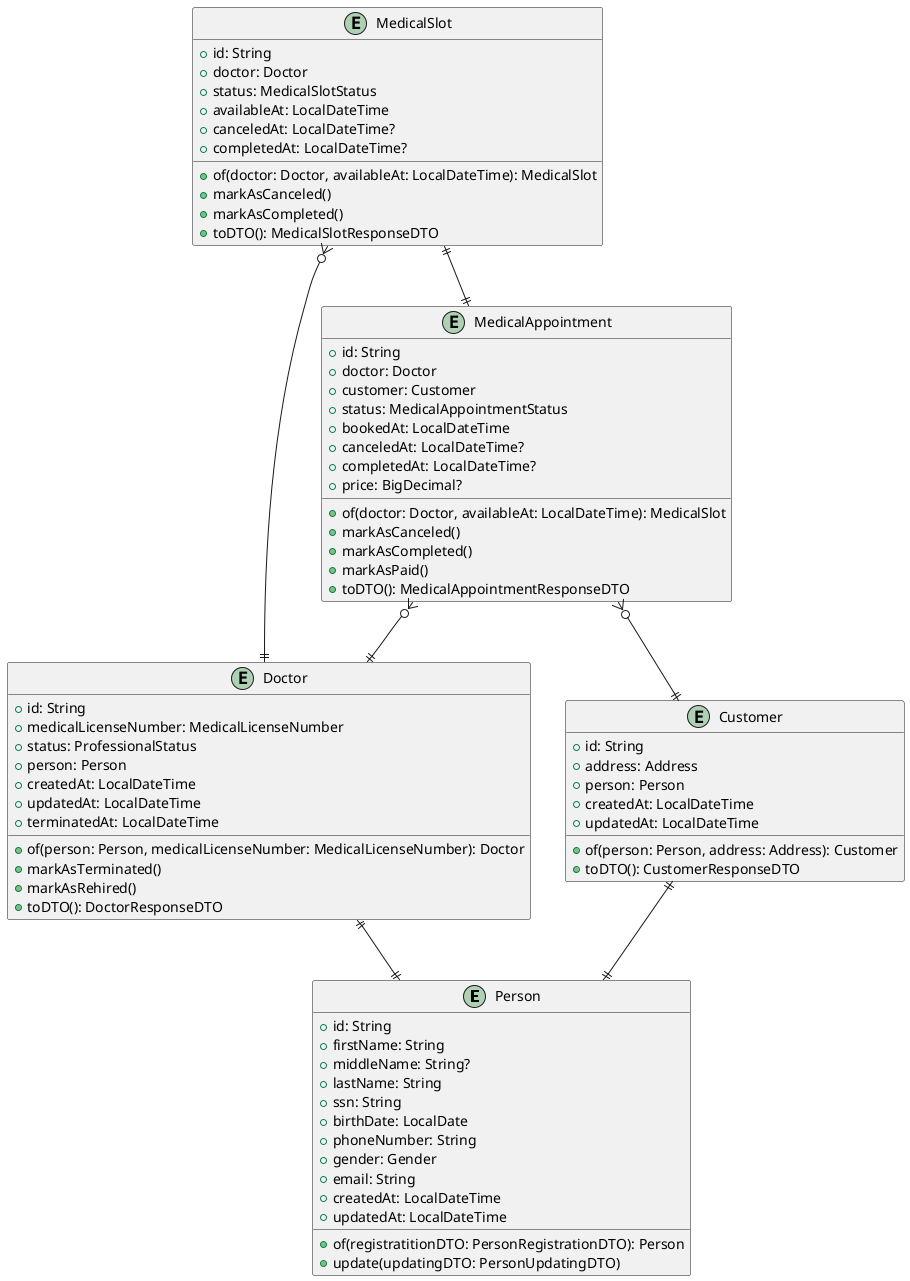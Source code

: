@startuml

entity "Person" {
 +id: String
 +firstName: String
 +middleName: String?
 +lastName: String
 +ssn: String
 +birthDate: LocalDate
 +phoneNumber: String
 +gender: Gender
 +email: String
 +createdAt: LocalDateTime
 +updatedAt: LocalDateTime
 
 +of(registratitionDTO: PersonRegistrationDTO): Person
 +update(updatingDTO: PersonUpdatingDTO)
}

entity "Customer" {
 +id: String
 +address: Address
 +person: Person
 +createdAt: LocalDateTime
 +updatedAt: LocalDateTime
 
 +of(person: Person, address: Address): Customer
 +toDTO(): CustomerResponseDTO
}

entity "Doctor" {
 +id: String
 +medicalLicenseNumber: MedicalLicenseNumber
 +status: ProfessionalStatus
 +person: Person
 +createdAt: LocalDateTime
 +updatedAt: LocalDateTime
 +terminatedAt: LocalDateTime
 
 +of(person: Person, medicalLicenseNumber: MedicalLicenseNumber): Doctor
 +markAsTerminated()
 +markAsRehired()
 +toDTO(): DoctorResponseDTO
}

entity "MedicalSlot" {
  +id: String
  +doctor: Doctor
  +status: MedicalSlotStatus
  +availableAt: LocalDateTime
  +canceledAt: LocalDateTime?
  +completedAt: LocalDateTime?
  
  +of(doctor: Doctor, availableAt: LocalDateTime): MedicalSlot
  +markAsCanceled()
  +markAsCompleted()
  +toDTO(): MedicalSlotResponseDTO
}

entity "MedicalAppointment" {
  +id: String
  +doctor: Doctor
  +customer: Customer
  +status: MedicalAppointmentStatus
  +bookedAt: LocalDateTime
  +canceledAt: LocalDateTime?
  +completedAt: LocalDateTime?
  +price: BigDecimal?
  
  +of(doctor: Doctor, availableAt: LocalDateTime): MedicalSlot
  +markAsCanceled()
  +markAsCompleted()
  +markAsPaid()
  +toDTO(): MedicalAppointmentResponseDTO
}

Customer ||--|| Person
Doctor ||--|| Person
MedicalSlot }o--|| Doctor
MedicalAppointment }o--|| Doctor
MedicalAppointment }o--|| Customer
MedicalSlot ||--|| MedicalAppointment

@enduml